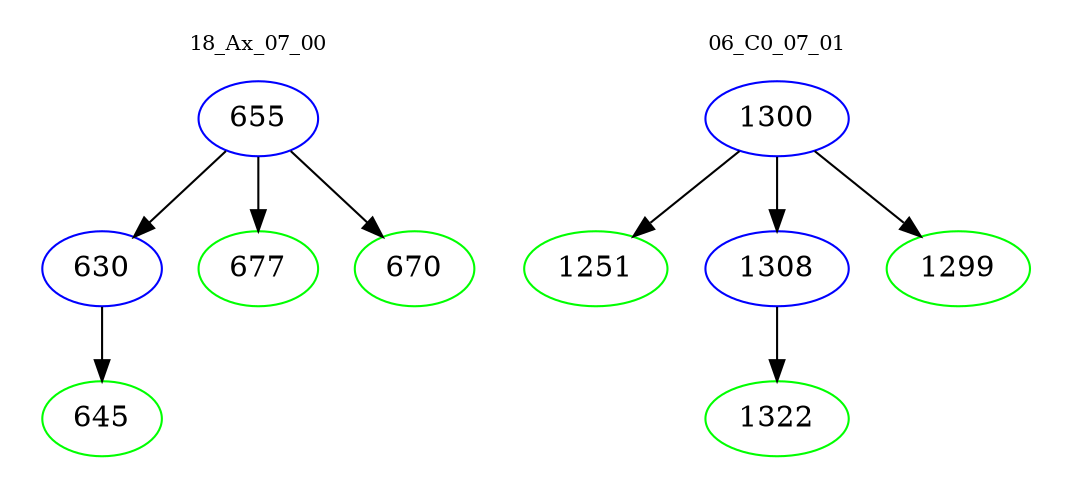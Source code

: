 digraph{
subgraph cluster_0 {
color = white
label = "18_Ax_07_00";
fontsize=10;
T0_655 [label="655", color="blue"]
T0_655 -> T0_630 [color="black"]
T0_630 [label="630", color="blue"]
T0_630 -> T0_645 [color="black"]
T0_645 [label="645", color="green"]
T0_655 -> T0_677 [color="black"]
T0_677 [label="677", color="green"]
T0_655 -> T0_670 [color="black"]
T0_670 [label="670", color="green"]
}
subgraph cluster_1 {
color = white
label = "06_C0_07_01";
fontsize=10;
T1_1300 [label="1300", color="blue"]
T1_1300 -> T1_1251 [color="black"]
T1_1251 [label="1251", color="green"]
T1_1300 -> T1_1308 [color="black"]
T1_1308 [label="1308", color="blue"]
T1_1308 -> T1_1322 [color="black"]
T1_1322 [label="1322", color="green"]
T1_1300 -> T1_1299 [color="black"]
T1_1299 [label="1299", color="green"]
}
}
